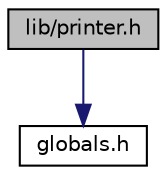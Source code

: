 digraph "lib/printer.h"
{
 // LATEX_PDF_SIZE
  edge [fontname="Helvetica",fontsize="10",labelfontname="Helvetica",labelfontsize="10"];
  node [fontname="Helvetica",fontsize="10",shape=record];
  Node1 [label="lib/printer.h",height=0.2,width=0.4,color="black", fillcolor="grey75", style="filled", fontcolor="black",tooltip="Defines extra printing functionality for printing via the serial ports."];
  Node1 -> Node2 [color="midnightblue",fontsize="10",style="solid",fontname="Helvetica"];
  Node2 [label="globals.h",height=0.2,width=0.4,color="black", fillcolor="white", style="filled",URL="$lib_2globals_8h_source.html",tooltip=" "];
}
